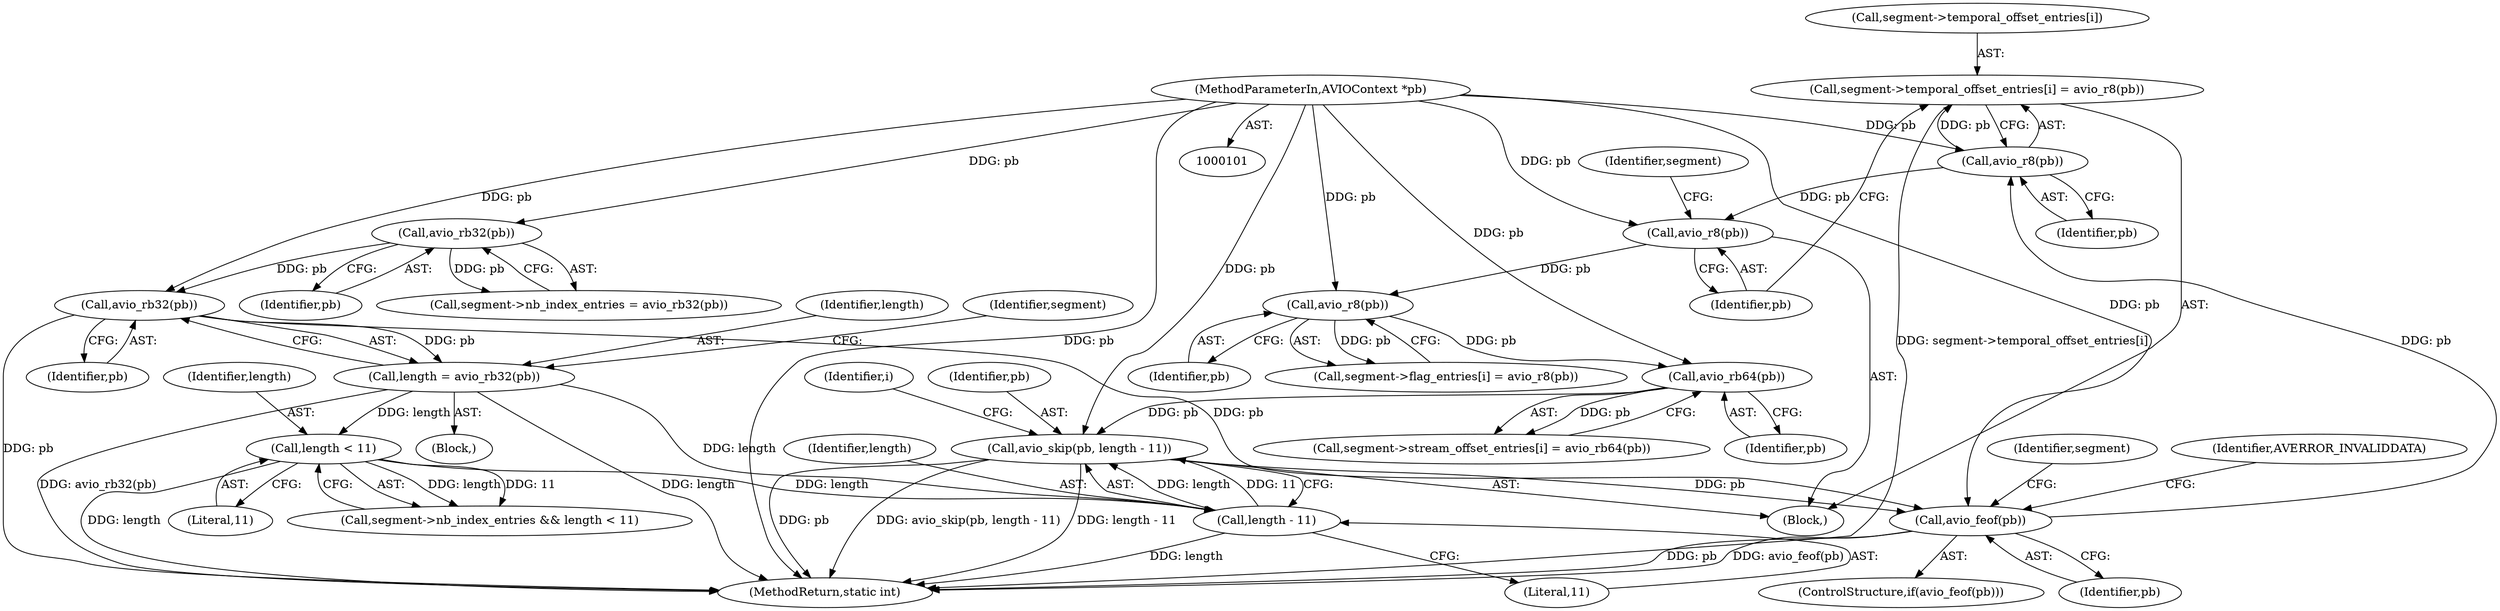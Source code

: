 digraph "0_FFmpeg_900f39692ca0337a98a7cf047e4e2611071810c2@array" {
"1000203" [label="(Call,segment->temporal_offset_entries[i] = avio_r8(pb))"];
"1000209" [label="(Call,avio_r8(pb))"];
"1000199" [label="(Call,avio_feof(pb))"];
"1000229" [label="(Call,avio_skip(pb, length - 11))"];
"1000227" [label="(Call,avio_rb64(pb))"];
"1000219" [label="(Call,avio_r8(pb))"];
"1000211" [label="(Call,avio_r8(pb))"];
"1000102" [label="(MethodParameterIn,AVIOContext *pb)"];
"1000231" [label="(Call,length - 11)"];
"1000113" [label="(Call,length = avio_rb32(pb))"];
"1000115" [label="(Call,avio_rb32(pb))"];
"1000111" [label="(Call,avio_rb32(pb))"];
"1000122" [label="(Call,length < 11)"];
"1000116" [label="(Identifier,pb)"];
"1000206" [label="(Identifier,segment)"];
"1000111" [label="(Call,avio_rb32(pb))"];
"1000102" [label="(MethodParameterIn,AVIOContext *pb)"];
"1000220" [label="(Identifier,pb)"];
"1000219" [label="(Call,avio_r8(pb))"];
"1000204" [label="(Call,segment->temporal_offset_entries[i])"];
"1000199" [label="(Call,avio_feof(pb))"];
"1000221" [label="(Call,segment->stream_offset_entries[i] = avio_rb64(pb))"];
"1000232" [label="(Identifier,length)"];
"1000197" [label="(Block,)"];
"1000114" [label="(Identifier,length)"];
"1000120" [label="(Identifier,segment)"];
"1000115" [label="(Call,avio_rb32(pb))"];
"1000196" [label="(Identifier,i)"];
"1000212" [label="(Identifier,pb)"];
"1000236" [label="(MethodReturn,static int)"];
"1000213" [label="(Call,segment->flag_entries[i] = avio_r8(pb))"];
"1000113" [label="(Call,length = avio_rb32(pb))"];
"1000118" [label="(Call,segment->nb_index_entries && length < 11)"];
"1000124" [label="(Literal,11)"];
"1000230" [label="(Identifier,pb)"];
"1000123" [label="(Identifier,length)"];
"1000211" [label="(Call,avio_r8(pb))"];
"1000112" [label="(Identifier,pb)"];
"1000227" [label="(Call,avio_rb64(pb))"];
"1000200" [label="(Identifier,pb)"];
"1000216" [label="(Identifier,segment)"];
"1000198" [label="(ControlStructure,if(avio_feof(pb)))"];
"1000231" [label="(Call,length - 11)"];
"1000210" [label="(Identifier,pb)"];
"1000228" [label="(Identifier,pb)"];
"1000107" [label="(Call,segment->nb_index_entries = avio_rb32(pb))"];
"1000203" [label="(Call,segment->temporal_offset_entries[i] = avio_r8(pb))"];
"1000233" [label="(Literal,11)"];
"1000209" [label="(Call,avio_r8(pb))"];
"1000202" [label="(Identifier,AVERROR_INVALIDDATA)"];
"1000122" [label="(Call,length < 11)"];
"1000104" [label="(Block,)"];
"1000229" [label="(Call,avio_skip(pb, length - 11))"];
"1000203" -> "1000197"  [label="AST: "];
"1000203" -> "1000209"  [label="CFG: "];
"1000204" -> "1000203"  [label="AST: "];
"1000209" -> "1000203"  [label="AST: "];
"1000212" -> "1000203"  [label="CFG: "];
"1000203" -> "1000236"  [label="DDG: segment->temporal_offset_entries[i]"];
"1000209" -> "1000203"  [label="DDG: pb"];
"1000209" -> "1000210"  [label="CFG: "];
"1000210" -> "1000209"  [label="AST: "];
"1000199" -> "1000209"  [label="DDG: pb"];
"1000102" -> "1000209"  [label="DDG: pb"];
"1000209" -> "1000211"  [label="DDG: pb"];
"1000199" -> "1000198"  [label="AST: "];
"1000199" -> "1000200"  [label="CFG: "];
"1000200" -> "1000199"  [label="AST: "];
"1000202" -> "1000199"  [label="CFG: "];
"1000206" -> "1000199"  [label="CFG: "];
"1000199" -> "1000236"  [label="DDG: pb"];
"1000199" -> "1000236"  [label="DDG: avio_feof(pb)"];
"1000229" -> "1000199"  [label="DDG: pb"];
"1000115" -> "1000199"  [label="DDG: pb"];
"1000102" -> "1000199"  [label="DDG: pb"];
"1000229" -> "1000197"  [label="AST: "];
"1000229" -> "1000231"  [label="CFG: "];
"1000230" -> "1000229"  [label="AST: "];
"1000231" -> "1000229"  [label="AST: "];
"1000196" -> "1000229"  [label="CFG: "];
"1000229" -> "1000236"  [label="DDG: avio_skip(pb, length - 11)"];
"1000229" -> "1000236"  [label="DDG: length - 11"];
"1000229" -> "1000236"  [label="DDG: pb"];
"1000227" -> "1000229"  [label="DDG: pb"];
"1000102" -> "1000229"  [label="DDG: pb"];
"1000231" -> "1000229"  [label="DDG: length"];
"1000231" -> "1000229"  [label="DDG: 11"];
"1000227" -> "1000221"  [label="AST: "];
"1000227" -> "1000228"  [label="CFG: "];
"1000228" -> "1000227"  [label="AST: "];
"1000221" -> "1000227"  [label="CFG: "];
"1000227" -> "1000221"  [label="DDG: pb"];
"1000219" -> "1000227"  [label="DDG: pb"];
"1000102" -> "1000227"  [label="DDG: pb"];
"1000219" -> "1000213"  [label="AST: "];
"1000219" -> "1000220"  [label="CFG: "];
"1000220" -> "1000219"  [label="AST: "];
"1000213" -> "1000219"  [label="CFG: "];
"1000219" -> "1000213"  [label="DDG: pb"];
"1000211" -> "1000219"  [label="DDG: pb"];
"1000102" -> "1000219"  [label="DDG: pb"];
"1000211" -> "1000197"  [label="AST: "];
"1000211" -> "1000212"  [label="CFG: "];
"1000212" -> "1000211"  [label="AST: "];
"1000216" -> "1000211"  [label="CFG: "];
"1000102" -> "1000211"  [label="DDG: pb"];
"1000102" -> "1000101"  [label="AST: "];
"1000102" -> "1000236"  [label="DDG: pb"];
"1000102" -> "1000111"  [label="DDG: pb"];
"1000102" -> "1000115"  [label="DDG: pb"];
"1000231" -> "1000233"  [label="CFG: "];
"1000232" -> "1000231"  [label="AST: "];
"1000233" -> "1000231"  [label="AST: "];
"1000231" -> "1000236"  [label="DDG: length"];
"1000113" -> "1000231"  [label="DDG: length"];
"1000122" -> "1000231"  [label="DDG: length"];
"1000113" -> "1000104"  [label="AST: "];
"1000113" -> "1000115"  [label="CFG: "];
"1000114" -> "1000113"  [label="AST: "];
"1000115" -> "1000113"  [label="AST: "];
"1000120" -> "1000113"  [label="CFG: "];
"1000113" -> "1000236"  [label="DDG: length"];
"1000113" -> "1000236"  [label="DDG: avio_rb32(pb)"];
"1000115" -> "1000113"  [label="DDG: pb"];
"1000113" -> "1000122"  [label="DDG: length"];
"1000115" -> "1000116"  [label="CFG: "];
"1000116" -> "1000115"  [label="AST: "];
"1000115" -> "1000236"  [label="DDG: pb"];
"1000111" -> "1000115"  [label="DDG: pb"];
"1000111" -> "1000107"  [label="AST: "];
"1000111" -> "1000112"  [label="CFG: "];
"1000112" -> "1000111"  [label="AST: "];
"1000107" -> "1000111"  [label="CFG: "];
"1000111" -> "1000107"  [label="DDG: pb"];
"1000122" -> "1000118"  [label="AST: "];
"1000122" -> "1000124"  [label="CFG: "];
"1000123" -> "1000122"  [label="AST: "];
"1000124" -> "1000122"  [label="AST: "];
"1000118" -> "1000122"  [label="CFG: "];
"1000122" -> "1000236"  [label="DDG: length"];
"1000122" -> "1000118"  [label="DDG: length"];
"1000122" -> "1000118"  [label="DDG: 11"];
}
